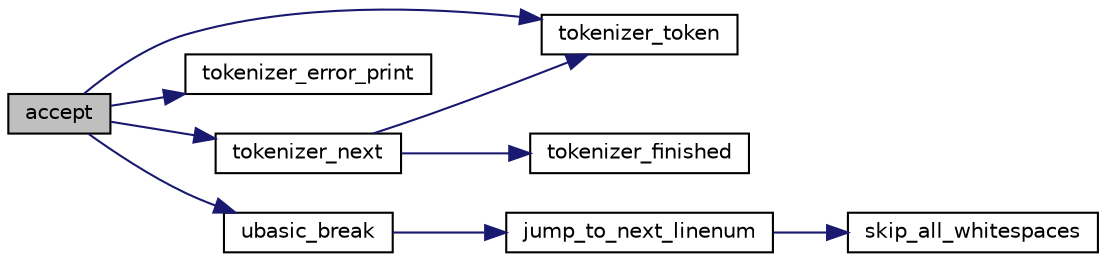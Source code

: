 digraph G
{
  edge [fontname="Helvetica",fontsize="10",labelfontname="Helvetica",labelfontsize="10"];
  node [fontname="Helvetica",fontsize="10",shape=record];
  rankdir="LR";
  Node1 [label="accept",height=0.2,width=0.4,color="black", fillcolor="grey75", style="filled" fontcolor="black"];
  Node1 -> Node2 [color="midnightblue",fontsize="10",style="solid",fontname="Helvetica"];
  Node2 [label="tokenizer_token",height=0.2,width=0.4,color="black", fillcolor="white", style="filled",URL="$tokenizer_8c.html#aa49af21826f177d115a28db11be99c1d"];
  Node1 -> Node3 [color="midnightblue",fontsize="10",style="solid",fontname="Helvetica"];
  Node3 [label="tokenizer_error_print",height=0.2,width=0.4,color="black", fillcolor="white", style="filled",URL="$tokenizer_8c.html#a092f2feab0db8090bceeb54fe94436a1"];
  Node1 -> Node4 [color="midnightblue",fontsize="10",style="solid",fontname="Helvetica"];
  Node4 [label="ubasic_break",height=0.2,width=0.4,color="black", fillcolor="white", style="filled",URL="$ubasic_8c.html#a487f412fa127eb33657af962f7498d88"];
  Node4 -> Node5 [color="midnightblue",fontsize="10",style="solid",fontname="Helvetica"];
  Node5 [label="jump_to_next_linenum",height=0.2,width=0.4,color="black", fillcolor="white", style="filled",URL="$tokenizer_8c.html#a588799356f12384ec7e800a4f60d1dd5"];
  Node5 -> Node6 [color="midnightblue",fontsize="10",style="solid",fontname="Helvetica"];
  Node6 [label="skip_all_whitespaces",height=0.2,width=0.4,color="black", fillcolor="white", style="filled",URL="$tokenizer_8c.html#a0ac73043946f7efab0d3a25fcbb53e58"];
  Node1 -> Node7 [color="midnightblue",fontsize="10",style="solid",fontname="Helvetica"];
  Node7 [label="tokenizer_next",height=0.2,width=0.4,color="black", fillcolor="white", style="filled",URL="$tokenizer_8c.html#ae29a59cfbda31bd3b52e609fef5889b2"];
  Node7 -> Node8 [color="midnightblue",fontsize="10",style="solid",fontname="Helvetica"];
  Node8 [label="tokenizer_finished",height=0.2,width=0.4,color="black", fillcolor="white", style="filled",URL="$tokenizer_8c.html#a5c2310421eeccd03f6aee214ded8159b"];
  Node7 -> Node2 [color="midnightblue",fontsize="10",style="solid",fontname="Helvetica"];
}
